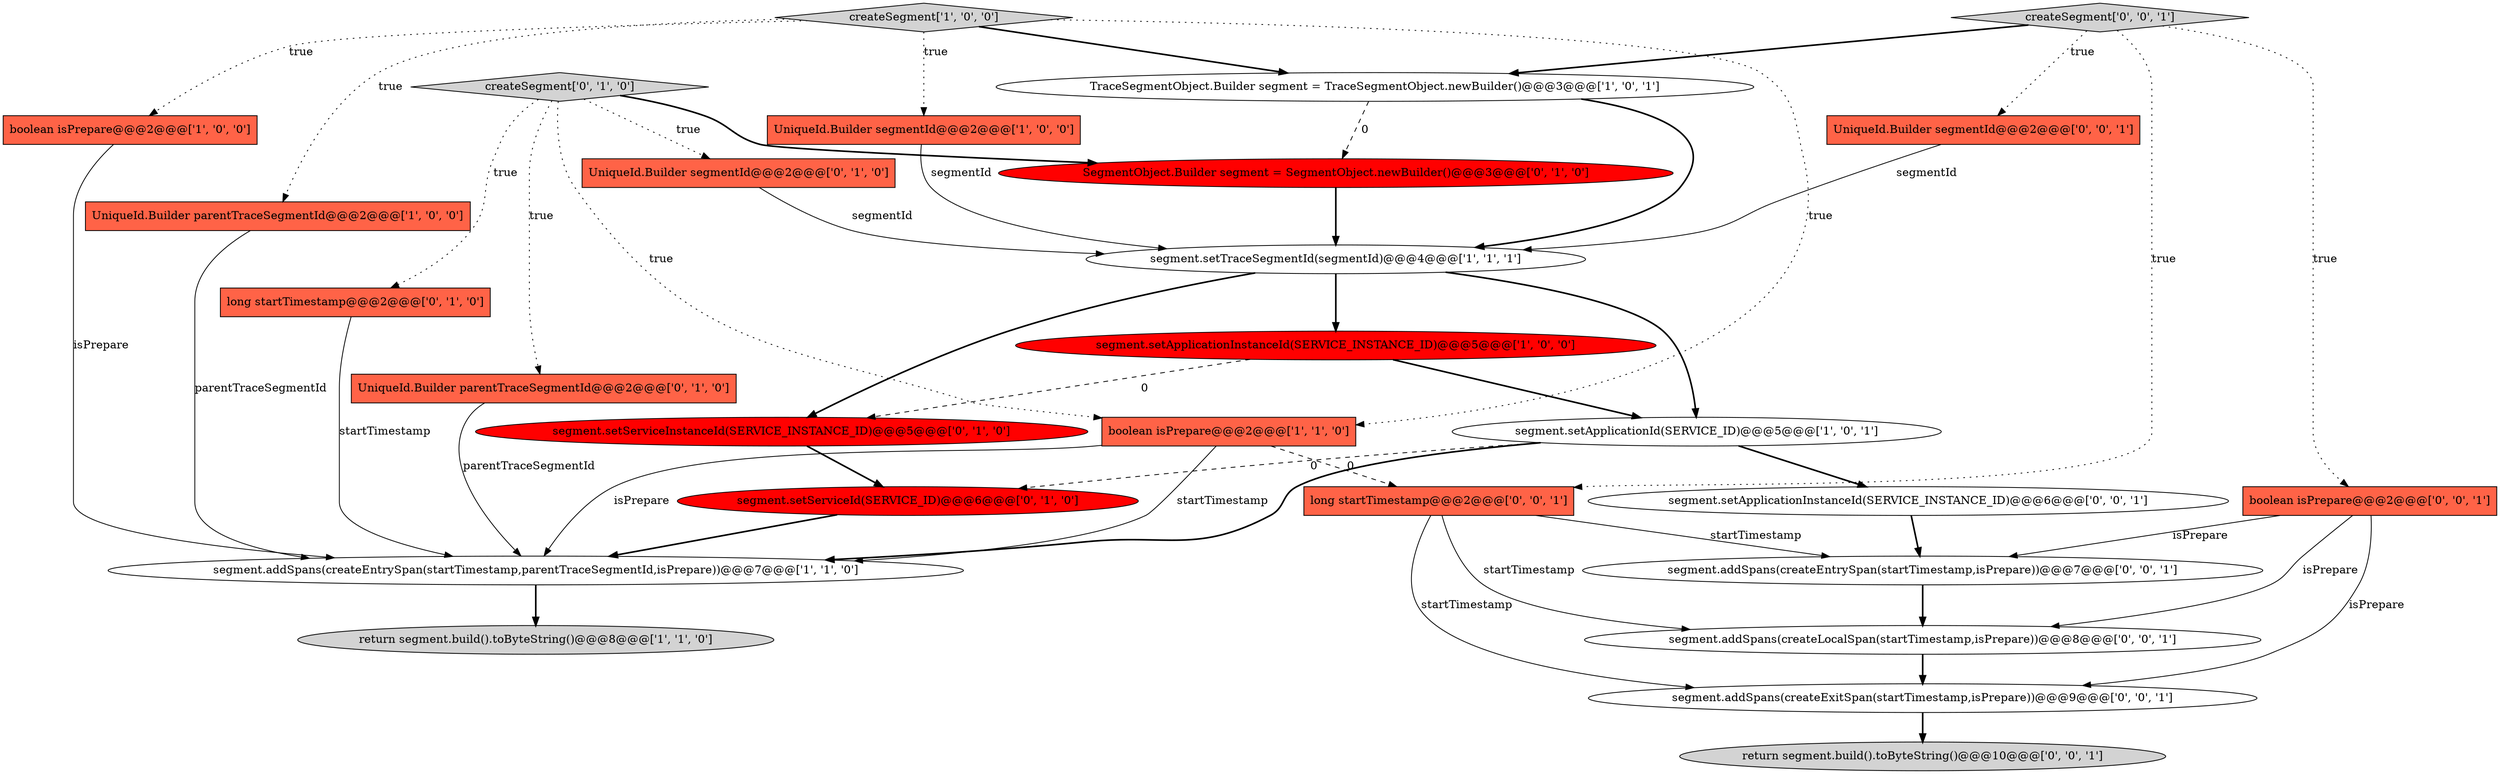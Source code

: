 digraph {
12 [style = filled, label = "UniqueId.Builder segmentId@@@2@@@['0', '1', '0']", fillcolor = tomato, shape = box image = "AAA0AAABBB2BBB"];
24 [style = filled, label = "long startTimestamp@@@2@@@['0', '0', '1']", fillcolor = tomato, shape = box image = "AAA0AAABBB3BBB"];
3 [style = filled, label = "return segment.build().toByteString()@@@8@@@['1', '1', '0']", fillcolor = lightgray, shape = ellipse image = "AAA0AAABBB1BBB"];
4 [style = filled, label = "segment.setApplicationInstanceId(SERVICE_INSTANCE_ID)@@@5@@@['1', '0', '0']", fillcolor = red, shape = ellipse image = "AAA1AAABBB1BBB"];
17 [style = filled, label = "segment.setServiceId(SERVICE_ID)@@@6@@@['0', '1', '0']", fillcolor = red, shape = ellipse image = "AAA1AAABBB2BBB"];
9 [style = filled, label = "segment.setApplicationId(SERVICE_ID)@@@5@@@['1', '0', '1']", fillcolor = white, shape = ellipse image = "AAA0AAABBB1BBB"];
13 [style = filled, label = "SegmentObject.Builder segment = SegmentObject.newBuilder()@@@3@@@['0', '1', '0']", fillcolor = red, shape = ellipse image = "AAA1AAABBB2BBB"];
18 [style = filled, label = "boolean isPrepare@@@2@@@['0', '0', '1']", fillcolor = tomato, shape = box image = "AAA0AAABBB3BBB"];
5 [style = filled, label = "segment.addSpans(createEntrySpan(startTimestamp,parentTraceSegmentId,isPrepare))@@@7@@@['1', '1', '0']", fillcolor = white, shape = ellipse image = "AAA0AAABBB1BBB"];
23 [style = filled, label = "segment.setApplicationInstanceId(SERVICE_INSTANCE_ID)@@@6@@@['0', '0', '1']", fillcolor = white, shape = ellipse image = "AAA0AAABBB3BBB"];
6 [style = filled, label = "boolean isPrepare@@@2@@@['1', '0', '0']", fillcolor = tomato, shape = box image = "AAA0AAABBB1BBB"];
1 [style = filled, label = "UniqueId.Builder segmentId@@@2@@@['1', '0', '0']", fillcolor = tomato, shape = box image = "AAA0AAABBB1BBB"];
10 [style = filled, label = "boolean isPrepare@@@2@@@['1', '1', '0']", fillcolor = tomato, shape = box image = "AAA0AAABBB1BBB"];
16 [style = filled, label = "createSegment['0', '1', '0']", fillcolor = lightgray, shape = diamond image = "AAA0AAABBB2BBB"];
0 [style = filled, label = "TraceSegmentObject.Builder segment = TraceSegmentObject.newBuilder()@@@3@@@['1', '0', '1']", fillcolor = white, shape = ellipse image = "AAA0AAABBB1BBB"];
14 [style = filled, label = "long startTimestamp@@@2@@@['0', '1', '0']", fillcolor = tomato, shape = box image = "AAA0AAABBB2BBB"];
19 [style = filled, label = "segment.addSpans(createLocalSpan(startTimestamp,isPrepare))@@@8@@@['0', '0', '1']", fillcolor = white, shape = ellipse image = "AAA0AAABBB3BBB"];
8 [style = filled, label = "createSegment['1', '0', '0']", fillcolor = lightgray, shape = diamond image = "AAA0AAABBB1BBB"];
2 [style = filled, label = "segment.setTraceSegmentId(segmentId)@@@4@@@['1', '1', '1']", fillcolor = white, shape = ellipse image = "AAA0AAABBB1BBB"];
7 [style = filled, label = "UniqueId.Builder parentTraceSegmentId@@@2@@@['1', '0', '0']", fillcolor = tomato, shape = box image = "AAA0AAABBB1BBB"];
26 [style = filled, label = "segment.addSpans(createExitSpan(startTimestamp,isPrepare))@@@9@@@['0', '0', '1']", fillcolor = white, shape = ellipse image = "AAA0AAABBB3BBB"];
15 [style = filled, label = "segment.setServiceInstanceId(SERVICE_INSTANCE_ID)@@@5@@@['0', '1', '0']", fillcolor = red, shape = ellipse image = "AAA1AAABBB2BBB"];
22 [style = filled, label = "return segment.build().toByteString()@@@10@@@['0', '0', '1']", fillcolor = lightgray, shape = ellipse image = "AAA0AAABBB3BBB"];
25 [style = filled, label = "createSegment['0', '0', '1']", fillcolor = lightgray, shape = diamond image = "AAA0AAABBB3BBB"];
11 [style = filled, label = "UniqueId.Builder parentTraceSegmentId@@@2@@@['0', '1', '0']", fillcolor = tomato, shape = box image = "AAA0AAABBB2BBB"];
20 [style = filled, label = "UniqueId.Builder segmentId@@@2@@@['0', '0', '1']", fillcolor = tomato, shape = box image = "AAA0AAABBB3BBB"];
21 [style = filled, label = "segment.addSpans(createEntrySpan(startTimestamp,isPrepare))@@@7@@@['0', '0', '1']", fillcolor = white, shape = ellipse image = "AAA0AAABBB3BBB"];
25->0 [style = bold, label=""];
5->3 [style = bold, label=""];
4->9 [style = bold, label=""];
17->5 [style = bold, label=""];
6->5 [style = solid, label="isPrepare"];
16->13 [style = bold, label=""];
16->12 [style = dotted, label="true"];
21->19 [style = bold, label=""];
1->2 [style = solid, label="segmentId"];
0->2 [style = bold, label=""];
11->5 [style = solid, label="parentTraceSegmentId"];
8->7 [style = dotted, label="true"];
25->24 [style = dotted, label="true"];
18->19 [style = solid, label="isPrepare"];
20->2 [style = solid, label="segmentId"];
2->9 [style = bold, label=""];
8->10 [style = dotted, label="true"];
10->5 [style = solid, label="isPrepare"];
2->4 [style = bold, label=""];
24->19 [style = solid, label="startTimestamp"];
16->10 [style = dotted, label="true"];
18->26 [style = solid, label="isPrepare"];
26->22 [style = bold, label=""];
25->18 [style = dotted, label="true"];
8->0 [style = bold, label=""];
9->23 [style = bold, label=""];
8->1 [style = dotted, label="true"];
12->2 [style = solid, label="segmentId"];
15->17 [style = bold, label=""];
18->21 [style = solid, label="isPrepare"];
8->6 [style = dotted, label="true"];
23->21 [style = bold, label=""];
19->26 [style = bold, label=""];
4->15 [style = dashed, label="0"];
9->17 [style = dashed, label="0"];
10->5 [style = solid, label="startTimestamp"];
2->15 [style = bold, label=""];
16->14 [style = dotted, label="true"];
25->20 [style = dotted, label="true"];
0->13 [style = dashed, label="0"];
9->5 [style = bold, label=""];
24->21 [style = solid, label="startTimestamp"];
24->26 [style = solid, label="startTimestamp"];
7->5 [style = solid, label="parentTraceSegmentId"];
16->11 [style = dotted, label="true"];
14->5 [style = solid, label="startTimestamp"];
10->24 [style = dashed, label="0"];
13->2 [style = bold, label=""];
}
